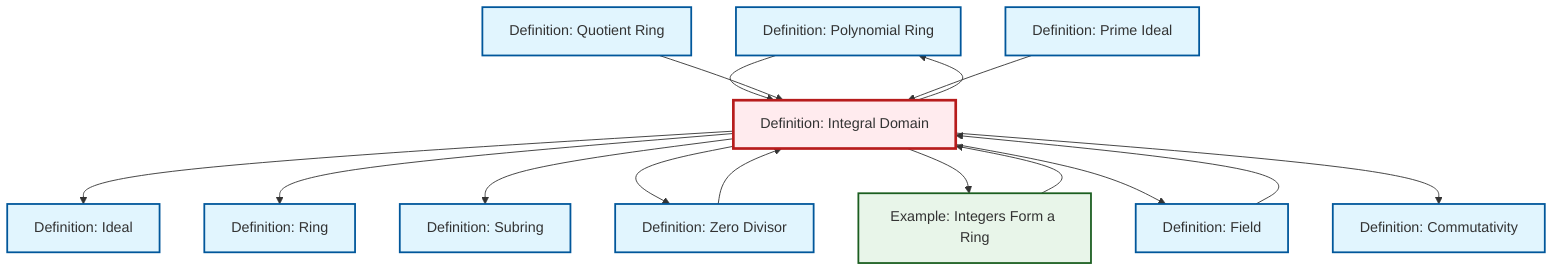 graph TD
    classDef definition fill:#e1f5fe,stroke:#01579b,stroke-width:2px
    classDef theorem fill:#f3e5f5,stroke:#4a148c,stroke-width:2px
    classDef axiom fill:#fff3e0,stroke:#e65100,stroke-width:2px
    classDef example fill:#e8f5e9,stroke:#1b5e20,stroke-width:2px
    classDef current fill:#ffebee,stroke:#b71c1c,stroke-width:3px
    def-polynomial-ring["Definition: Polynomial Ring"]:::definition
    def-quotient-ring["Definition: Quotient Ring"]:::definition
    def-field["Definition: Field"]:::definition
    def-prime-ideal["Definition: Prime Ideal"]:::definition
    def-ring["Definition: Ring"]:::definition
    def-ideal["Definition: Ideal"]:::definition
    def-zero-divisor["Definition: Zero Divisor"]:::definition
    def-integral-domain["Definition: Integral Domain"]:::definition
    def-subring["Definition: Subring"]:::definition
    def-commutativity["Definition: Commutativity"]:::definition
    ex-integers-ring["Example: Integers Form a Ring"]:::example
    def-integral-domain --> def-ideal
    def-integral-domain --> def-ring
    def-polynomial-ring --> def-integral-domain
    def-quotient-ring --> def-integral-domain
    def-integral-domain --> def-subring
    def-zero-divisor --> def-integral-domain
    def-integral-domain --> def-zero-divisor
    def-integral-domain --> def-polynomial-ring
    def-integral-domain --> ex-integers-ring
    def-field --> def-integral-domain
    ex-integers-ring --> def-integral-domain
    def-integral-domain --> def-field
    def-prime-ideal --> def-integral-domain
    def-integral-domain --> def-commutativity
    class def-integral-domain current